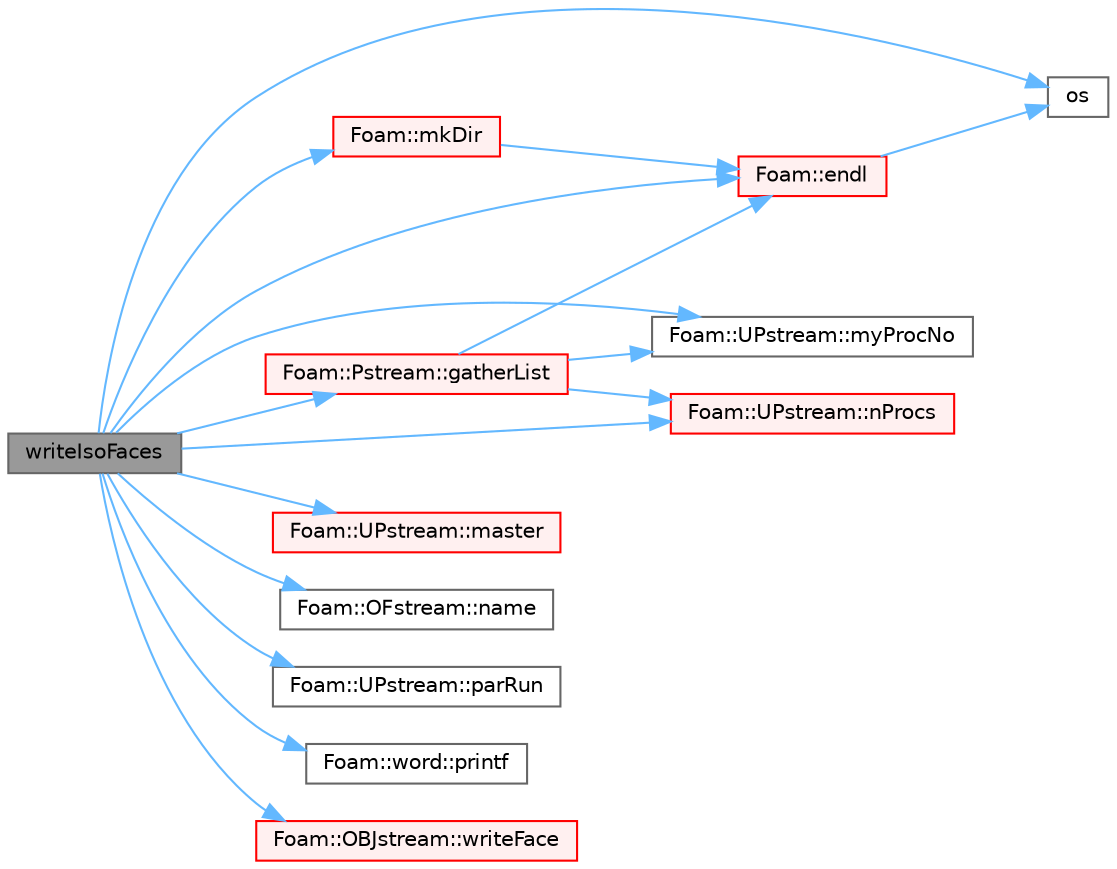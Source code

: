 digraph "writeIsoFaces"
{
 // LATEX_PDF_SIZE
  bgcolor="transparent";
  edge [fontname=Helvetica,fontsize=10,labelfontname=Helvetica,labelfontsize=10];
  node [fontname=Helvetica,fontsize=10,shape=box,height=0.2,width=0.4];
  rankdir="LR";
  Node1 [id="Node000001",label="writeIsoFaces",height=0.2,width=0.4,color="gray40", fillcolor="grey60", style="filled", fontcolor="black",tooltip=" "];
  Node1 -> Node2 [id="edge1_Node000001_Node000002",color="steelblue1",style="solid",tooltip=" "];
  Node2 [id="Node000002",label="Foam::endl",height=0.2,width=0.4,color="red", fillcolor="#FFF0F0", style="filled",URL="$namespaceFoam.html#a7d5eca45a323264dc5fe811500ebda47",tooltip=" "];
  Node2 -> Node5 [id="edge2_Node000002_Node000005",color="steelblue1",style="solid",tooltip=" "];
  Node5 [id="Node000005",label="os",height=0.2,width=0.4,color="grey40", fillcolor="white", style="filled",URL="$faMeshWriteEdgesOBJ_8H.html#abea05d50bd7259b44f2002c0382ba13e",tooltip=" "];
  Node1 -> Node6 [id="edge3_Node000001_Node000006",color="steelblue1",style="solid",tooltip=" "];
  Node6 [id="Node000006",label="Foam::Pstream::gatherList",height=0.2,width=0.4,color="red", fillcolor="#FFF0F0", style="filled",URL="$classFoam_1_1Pstream.html#a5f2c39c18360c2508bad8e3af874ab52",tooltip=" "];
  Node6 -> Node2 [id="edge4_Node000006_Node000002",color="steelblue1",style="solid",tooltip=" "];
  Node6 -> Node13 [id="edge5_Node000006_Node000013",color="steelblue1",style="solid",tooltip=" "];
  Node13 [id="Node000013",label="Foam::UPstream::myProcNo",height=0.2,width=0.4,color="grey40", fillcolor="white", style="filled",URL="$classFoam_1_1UPstream.html#a18ae428d3236c638ac680fa9f506c11a",tooltip=" "];
  Node6 -> Node11 [id="edge6_Node000006_Node000011",color="steelblue1",style="solid",tooltip=" "];
  Node11 [id="Node000011",label="Foam::UPstream::nProcs",height=0.2,width=0.4,color="red", fillcolor="#FFF0F0", style="filled",URL="$classFoam_1_1UPstream.html#a7db00ff752d312e8138599b99537f5e4",tooltip=" "];
  Node1 -> Node16 [id="edge7_Node000001_Node000016",color="steelblue1",style="solid",tooltip=" "];
  Node16 [id="Node000016",label="Foam::UPstream::master",height=0.2,width=0.4,color="red", fillcolor="#FFF0F0", style="filled",URL="$classFoam_1_1UPstream.html#a60159c36fcc2e247e0cb24b89914f1e4",tooltip=" "];
  Node1 -> Node18 [id="edge8_Node000001_Node000018",color="steelblue1",style="solid",tooltip=" "];
  Node18 [id="Node000018",label="Foam::mkDir",height=0.2,width=0.4,color="red", fillcolor="#FFF0F0", style="filled",URL="$namespaceFoam.html#a29d00c4f6f15a72ca273332f74137075",tooltip=" "];
  Node18 -> Node2 [id="edge9_Node000018_Node000002",color="steelblue1",style="solid",tooltip=" "];
  Node1 -> Node13 [id="edge10_Node000001_Node000013",color="steelblue1",style="solid",tooltip=" "];
  Node1 -> Node25 [id="edge11_Node000001_Node000025",color="steelblue1",style="solid",tooltip=" "];
  Node25 [id="Node000025",label="Foam::OFstream::name",height=0.2,width=0.4,color="grey40", fillcolor="white", style="filled",URL="$classFoam_1_1OFstream.html#a48d778ecaf612e9ac27dd0440302cc38",tooltip=" "];
  Node1 -> Node11 [id="edge12_Node000001_Node000011",color="steelblue1",style="solid",tooltip=" "];
  Node1 -> Node5 [id="edge13_Node000001_Node000005",color="steelblue1",style="solid",tooltip=" "];
  Node1 -> Node26 [id="edge14_Node000001_Node000026",color="steelblue1",style="solid",tooltip=" "];
  Node26 [id="Node000026",label="Foam::UPstream::parRun",height=0.2,width=0.4,color="grey40", fillcolor="white", style="filled",URL="$classFoam_1_1UPstream.html#afb8def01c77f71ab69d0bf95b9fb0321",tooltip=" "];
  Node1 -> Node27 [id="edge15_Node000001_Node000027",color="steelblue1",style="solid",tooltip=" "];
  Node27 [id="Node000027",label="Foam::word::printf",height=0.2,width=0.4,color="grey40", fillcolor="white", style="filled",URL="$classFoam_1_1word.html#a5c7ae7f9ac7c20046b064de7cd5dd9da",tooltip=" "];
  Node1 -> Node28 [id="edge16_Node000001_Node000028",color="steelblue1",style="solid",tooltip=" "];
  Node28 [id="Node000028",label="Foam::OBJstream::writeFace",height=0.2,width=0.4,color="red", fillcolor="#FFF0F0", style="filled",URL="$classFoam_1_1OBJstream.html#a857f3051204d047b30566ce9842ee57f",tooltip=" "];
}
